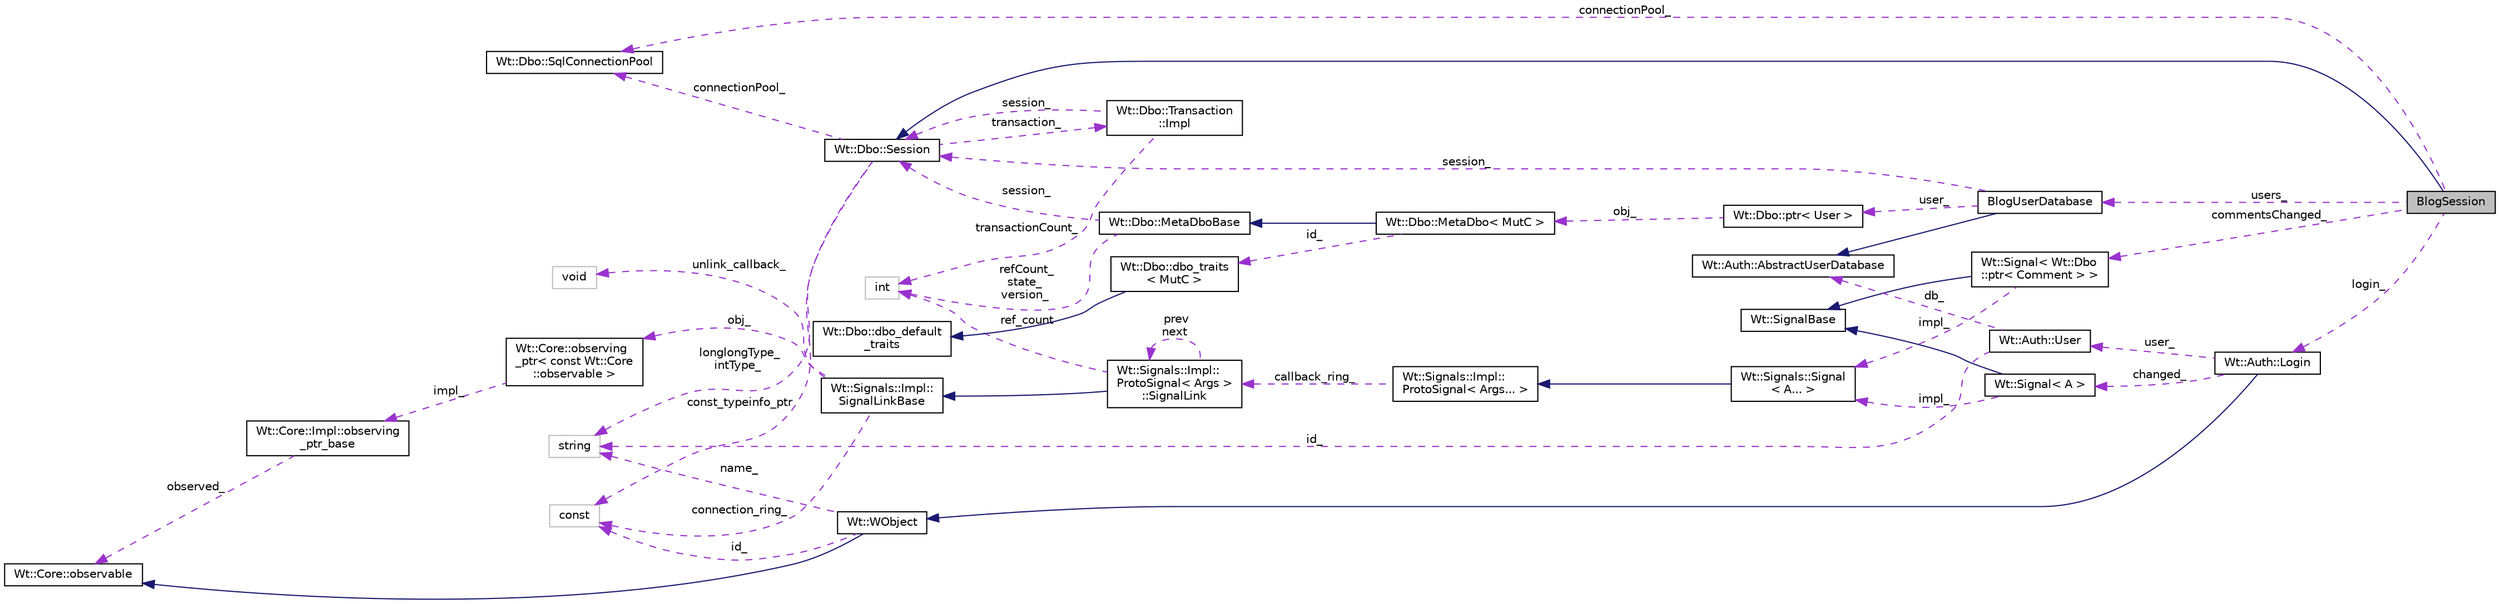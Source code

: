 digraph "BlogSession"
{
 // LATEX_PDF_SIZE
  edge [fontname="Helvetica",fontsize="10",labelfontname="Helvetica",labelfontsize="10"];
  node [fontname="Helvetica",fontsize="10",shape=record];
  rankdir="LR";
  Node1 [label="BlogSession",height=0.2,width=0.4,color="black", fillcolor="grey75", style="filled", fontcolor="black",tooltip=" "];
  Node2 -> Node1 [dir="back",color="midnightblue",fontsize="10",style="solid"];
  Node2 [label="Wt::Dbo::Session",height=0.2,width=0.4,color="black", fillcolor="white", style="filled",URL="$classWt_1_1Dbo_1_1Session.html",tooltip="A database session."];
  Node3 -> Node2 [dir="back",color="darkorchid3",fontsize="10",style="dashed",label=" transaction_" ];
  Node3 [label="Wt::Dbo::Transaction\l::Impl",height=0.2,width=0.4,color="black", fillcolor="white", style="filled",URL="$structWt_1_1Dbo_1_1Transaction_1_1Impl.html",tooltip=" "];
  Node4 -> Node3 [dir="back",color="darkorchid3",fontsize="10",style="dashed",label=" transactionCount_" ];
  Node4 [label="int",height=0.2,width=0.4,color="grey75", fillcolor="white", style="filled",tooltip=" "];
  Node2 -> Node3 [dir="back",color="darkorchid3",fontsize="10",style="dashed",label=" session_" ];
  Node5 -> Node2 [dir="back",color="darkorchid3",fontsize="10",style="dashed",label=" longlongType_\nintType_" ];
  Node5 [label="string",height=0.2,width=0.4,color="grey75", fillcolor="white", style="filled",tooltip=" "];
  Node6 -> Node2 [dir="back",color="darkorchid3",fontsize="10",style="dashed",label=" const_typeinfo_ptr" ];
  Node6 [label="const",height=0.2,width=0.4,color="grey75", fillcolor="white", style="filled",tooltip=" "];
  Node7 -> Node2 [dir="back",color="darkorchid3",fontsize="10",style="dashed",label=" connectionPool_" ];
  Node7 [label="Wt::Dbo::SqlConnectionPool",height=0.2,width=0.4,color="black", fillcolor="white", style="filled",URL="$classWt_1_1Dbo_1_1SqlConnectionPool.html",tooltip="Abstract base class for a SQL connection pool."];
  Node8 -> Node1 [dir="back",color="darkorchid3",fontsize="10",style="dashed",label=" login_" ];
  Node8 [label="Wt::Auth::Login",height=0.2,width=0.4,color="black", fillcolor="white", style="filled",URL="$classWt_1_1Auth_1_1Login.html",tooltip="A class that manages the current login state."];
  Node9 -> Node8 [dir="back",color="midnightblue",fontsize="10",style="solid"];
  Node9 [label="Wt::WObject",height=0.2,width=0.4,color="black", fillcolor="white", style="filled",URL="$classWt_1_1WObject.html",tooltip="A base class for objects that participate in the signal/slot system."];
  Node10 -> Node9 [dir="back",color="midnightblue",fontsize="10",style="solid"];
  Node10 [label="Wt::Core::observable",height=0.2,width=0.4,color="black", fillcolor="white", style="filled",URL="$classWt_1_1Core_1_1observable.html",tooltip="A base class for objects whose life-time can be tracked."];
  Node5 -> Node9 [dir="back",color="darkorchid3",fontsize="10",style="dashed",label=" name_" ];
  Node6 -> Node9 [dir="back",color="darkorchid3",fontsize="10",style="dashed",label=" id_" ];
  Node11 -> Node8 [dir="back",color="darkorchid3",fontsize="10",style="dashed",label=" changed_" ];
  Node11 [label="Wt::Signal\< A \>",height=0.2,width=0.4,color="black", fillcolor="white", style="filled",URL="$classWt_1_1Signal.html",tooltip="A signal that propagates events to listeners."];
  Node12 -> Node11 [dir="back",color="midnightblue",fontsize="10",style="solid"];
  Node12 [label="Wt::SignalBase",height=0.2,width=0.4,color="black", fillcolor="white", style="filled",URL="$classWt_1_1SignalBase.html",tooltip="Abstract base class of a signal."];
  Node13 -> Node11 [dir="back",color="darkorchid3",fontsize="10",style="dashed",label=" impl_" ];
  Node13 [label="Wt::Signals::Signal\l\< A... \>",height=0.2,width=0.4,color="black", fillcolor="white", style="filled",URL="$structWt_1_1Signals_1_1Signal.html",tooltip=" "];
  Node14 -> Node13 [dir="back",color="midnightblue",fontsize="10",style="solid"];
  Node14 [label="Wt::Signals::Impl::\lProtoSignal\< Args... \>",height=0.2,width=0.4,color="black", fillcolor="white", style="filled",URL="$classWt_1_1Signals_1_1Impl_1_1ProtoSignal.html",tooltip=" "];
  Node15 -> Node14 [dir="back",color="darkorchid3",fontsize="10",style="dashed",label=" callback_ring_" ];
  Node15 [label="Wt::Signals::Impl::\lProtoSignal\< Args \>\l::SignalLink",height=0.2,width=0.4,color="black", fillcolor="white", style="filled",URL="$structWt_1_1Signals_1_1Impl_1_1ProtoSignal_1_1SignalLink.html",tooltip=" "];
  Node16 -> Node15 [dir="back",color="midnightblue",fontsize="10",style="solid"];
  Node16 [label="Wt::Signals::Impl::\lSignalLinkBase",height=0.2,width=0.4,color="black", fillcolor="white", style="filled",URL="$classWt_1_1Signals_1_1Impl_1_1SignalLinkBase.html",tooltip=" "];
  Node17 -> Node16 [dir="back",color="darkorchid3",fontsize="10",style="dashed",label=" unlink_callback_" ];
  Node17 [label="void",height=0.2,width=0.4,color="grey75", fillcolor="white", style="filled",tooltip=" "];
  Node18 -> Node16 [dir="back",color="darkorchid3",fontsize="10",style="dashed",label=" obj_" ];
  Node18 [label="Wt::Core::observing\l_ptr\< const Wt::Core\l::observable \>",height=0.2,width=0.4,color="black", fillcolor="white", style="filled",URL="$classWt_1_1Core_1_1observing__ptr.html",tooltip=" "];
  Node19 -> Node18 [dir="back",color="darkorchid3",fontsize="10",style="dashed",label=" impl_" ];
  Node19 [label="Wt::Core::Impl::observing\l_ptr_base",height=0.2,width=0.4,color="black", fillcolor="white", style="filled",URL="$structWt_1_1Core_1_1Impl_1_1observing__ptr__base.html",tooltip=" "];
  Node10 -> Node19 [dir="back",color="darkorchid3",fontsize="10",style="dashed",label=" observed_" ];
  Node6 -> Node16 [dir="back",color="darkorchid3",fontsize="10",style="dashed",label=" connection_ring_" ];
  Node4 -> Node15 [dir="back",color="darkorchid3",fontsize="10",style="dashed",label=" ref_count" ];
  Node15 -> Node15 [dir="back",color="darkorchid3",fontsize="10",style="dashed",label=" prev\nnext" ];
  Node20 -> Node8 [dir="back",color="darkorchid3",fontsize="10",style="dashed",label=" user_" ];
  Node20 [label="Wt::Auth::User",height=0.2,width=0.4,color="black", fillcolor="white", style="filled",URL="$classWt_1_1Auth_1_1User.html",tooltip="A user."];
  Node5 -> Node20 [dir="back",color="darkorchid3",fontsize="10",style="dashed",label=" id_" ];
  Node21 -> Node20 [dir="back",color="darkorchid3",fontsize="10",style="dashed",label=" db_" ];
  Node21 [label="Wt::Auth::AbstractUserDatabase",height=0.2,width=0.4,color="black", fillcolor="white", style="filled",URL="$classWt_1_1Auth_1_1AbstractUserDatabase.html",tooltip="Abstract interface for an authentication user database."];
  Node22 -> Node1 [dir="back",color="darkorchid3",fontsize="10",style="dashed",label=" users_" ];
  Node22 [label="BlogUserDatabase",height=0.2,width=0.4,color="black", fillcolor="white", style="filled",URL="$classBlogUserDatabase.html",tooltip=" "];
  Node21 -> Node22 [dir="back",color="midnightblue",fontsize="10",style="solid"];
  Node23 -> Node22 [dir="back",color="darkorchid3",fontsize="10",style="dashed",label=" user_" ];
  Node23 [label="Wt::Dbo::ptr\< User \>",height=0.2,width=0.4,color="black", fillcolor="white", style="filled",URL="$classWt_1_1Dbo_1_1ptr.html",tooltip=" "];
  Node24 -> Node23 [dir="back",color="darkorchid3",fontsize="10",style="dashed",label=" obj_" ];
  Node24 [label="Wt::Dbo::MetaDbo\< MutC \>",height=0.2,width=0.4,color="black", fillcolor="white", style="filled",URL="$classWt_1_1Dbo_1_1MetaDbo.html",tooltip=" "];
  Node25 -> Node24 [dir="back",color="midnightblue",fontsize="10",style="solid"];
  Node25 [label="Wt::Dbo::MetaDboBase",height=0.2,width=0.4,color="black", fillcolor="white", style="filled",URL="$classWt_1_1Dbo_1_1MetaDboBase.html",tooltip=" "];
  Node4 -> Node25 [dir="back",color="darkorchid3",fontsize="10",style="dashed",label=" refCount_\nstate_\nversion_" ];
  Node2 -> Node25 [dir="back",color="darkorchid3",fontsize="10",style="dashed",label=" session_" ];
  Node26 -> Node24 [dir="back",color="darkorchid3",fontsize="10",style="dashed",label=" id_" ];
  Node26 [label="Wt::Dbo::dbo_traits\l\< MutC \>",height=0.2,width=0.4,color="black", fillcolor="white", style="filled",URL="$structWt_1_1Dbo_1_1dbo__traits.html",tooltip=" "];
  Node27 -> Node26 [dir="back",color="midnightblue",fontsize="10",style="solid"];
  Node27 [label="Wt::Dbo::dbo_default\l_traits",height=0.2,width=0.4,color="black", fillcolor="white", style="filled",URL="$structWt_1_1Dbo_1_1dbo__default__traits.html",tooltip="Default traits for a class mapped with Wt::Dbo."];
  Node2 -> Node22 [dir="back",color="darkorchid3",fontsize="10",style="dashed",label=" session_" ];
  Node28 -> Node1 [dir="back",color="darkorchid3",fontsize="10",style="dashed",label=" commentsChanged_" ];
  Node28 [label="Wt::Signal\< Wt::Dbo\l::ptr\< Comment \> \>",height=0.2,width=0.4,color="black", fillcolor="white", style="filled",URL="$classWt_1_1Signal.html",tooltip=" "];
  Node12 -> Node28 [dir="back",color="midnightblue",fontsize="10",style="solid"];
  Node13 -> Node28 [dir="back",color="darkorchid3",fontsize="10",style="dashed",label=" impl_" ];
  Node7 -> Node1 [dir="back",color="darkorchid3",fontsize="10",style="dashed",label=" connectionPool_" ];
}
